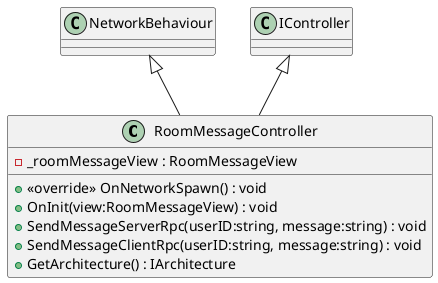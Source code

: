 @startuml
class RoomMessageController {
    - _roomMessageView : RoomMessageView
    + <<override>> OnNetworkSpawn() : void
    + OnInit(view:RoomMessageView) : void
    + SendMessageServerRpc(userID:string, message:string) : void
    + SendMessageClientRpc(userID:string, message:string) : void
    + GetArchitecture() : IArchitecture
}
NetworkBehaviour <|-- RoomMessageController
IController <|-- RoomMessageController
@enduml

